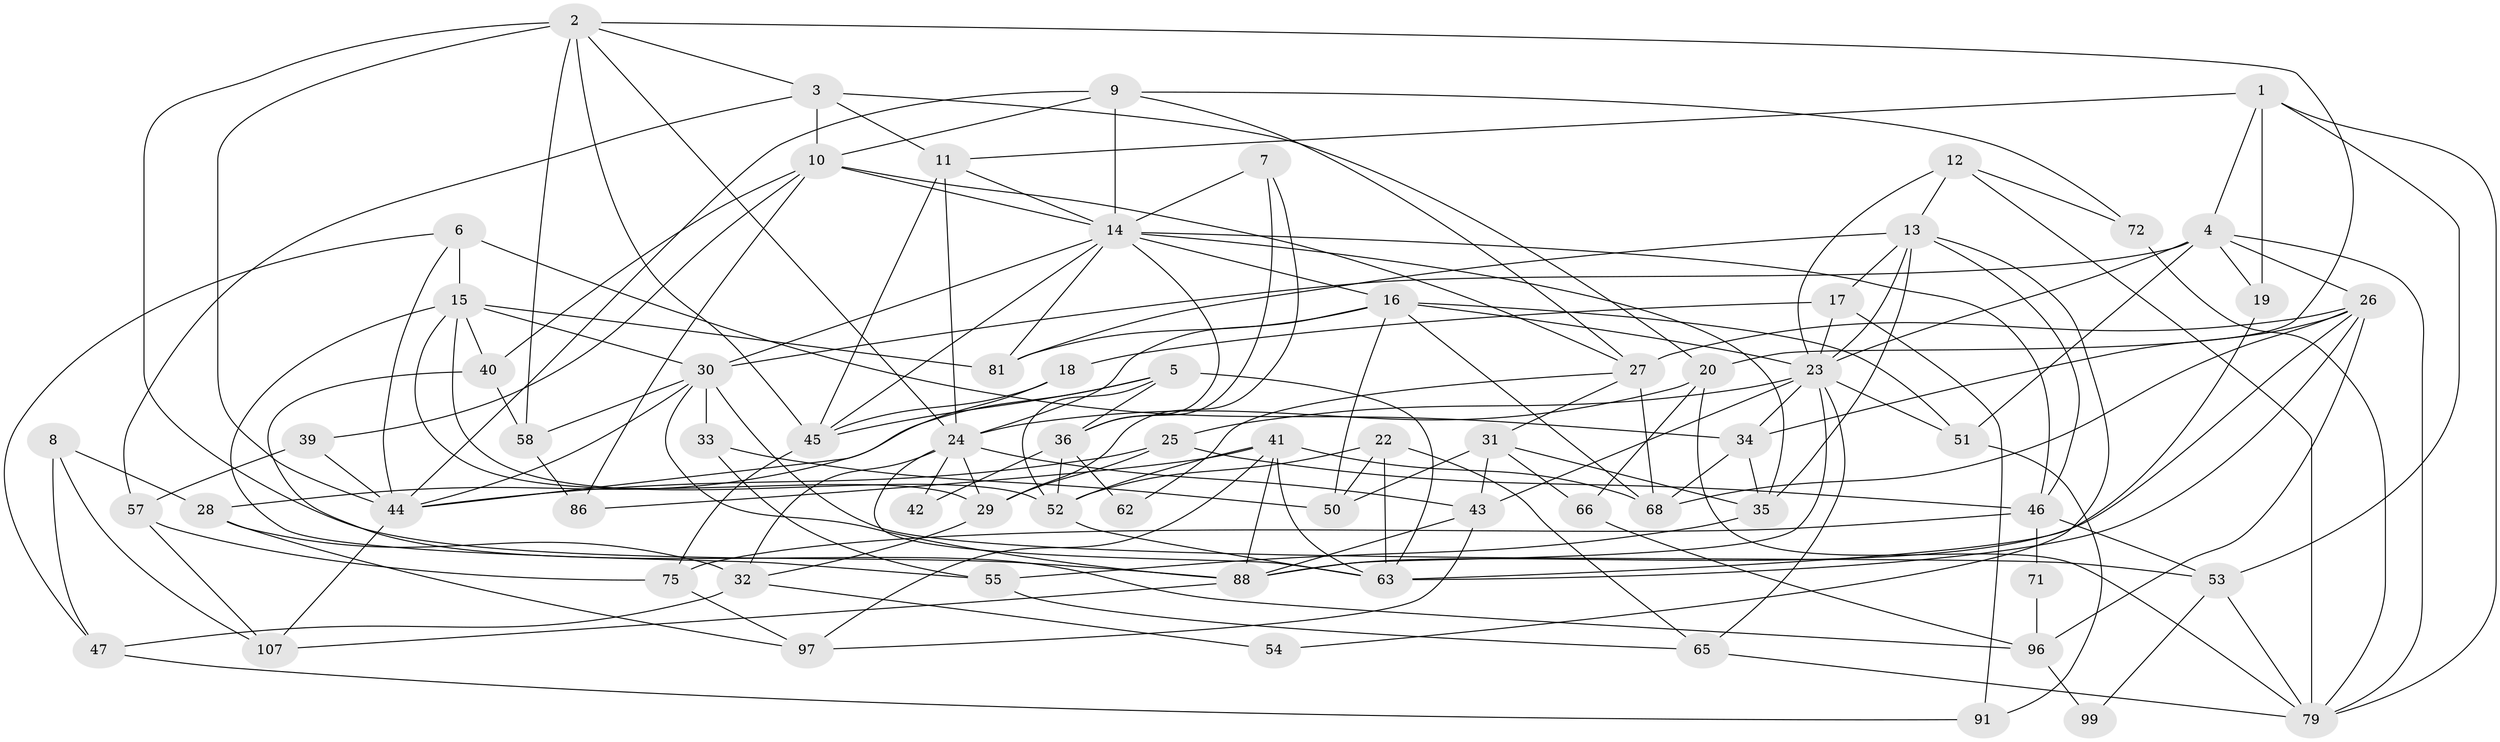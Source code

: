 // original degree distribution, {4: 0.2897196261682243, 5: 0.19626168224299065, 3: 0.27102803738317754, 6: 0.102803738317757, 7: 0.018691588785046728, 8: 0.009345794392523364, 2: 0.11214953271028037}
// Generated by graph-tools (version 1.1) at 2025/41/03/06/25 10:41:52]
// undirected, 69 vertices, 170 edges
graph export_dot {
graph [start="1"]
  node [color=gray90,style=filled];
  1 [super="+76"];
  2 [super="+98"];
  3 [super="+21"];
  4 [super="+83"];
  5;
  6 [super="+87"];
  7;
  8;
  9;
  10 [super="+48"];
  11;
  12 [super="+59"];
  13 [super="+70"];
  14 [super="+92"];
  15 [super="+89"];
  16 [super="+37"];
  17;
  18;
  19;
  20 [super="+82"];
  22;
  23 [super="+73"];
  24 [super="+85"];
  25 [super="+104"];
  26 [super="+78"];
  27 [super="+80"];
  28;
  29 [super="+61"];
  30 [super="+101"];
  31 [super="+38"];
  32;
  33;
  34 [super="+60"];
  35;
  36 [super="+94"];
  39 [super="+49"];
  40 [super="+102"];
  41 [super="+56"];
  42;
  43;
  44 [super="+93"];
  45 [super="+103"];
  46;
  47 [super="+64"];
  50;
  51 [super="+77"];
  52 [super="+74"];
  53 [super="+69"];
  54;
  55;
  57 [super="+105"];
  58 [super="+67"];
  62;
  63 [super="+95"];
  65;
  66;
  68 [super="+84"];
  71;
  72;
  75;
  79 [super="+90"];
  81;
  86;
  88 [super="+106"];
  91;
  96;
  97 [super="+100"];
  99;
  107;
  1 -- 4;
  1 -- 19;
  1 -- 11;
  1 -- 53;
  1 -- 79;
  2 -- 45;
  2 -- 88;
  2 -- 44;
  2 -- 24;
  2 -- 20;
  2 -- 3;
  2 -- 58;
  3 -- 11;
  3 -- 20;
  3 -- 57;
  3 -- 10;
  4 -- 23 [weight=2];
  4 -- 19;
  4 -- 51;
  4 -- 79;
  4 -- 26;
  4 -- 30 [weight=2];
  5 -- 52;
  5 -- 28;
  5 -- 36;
  5 -- 63;
  5 -- 45;
  6 -- 44;
  6 -- 15 [weight=2];
  6 -- 47;
  6 -- 34 [weight=2];
  7 -- 29;
  7 -- 14;
  7 -- 36;
  8 -- 28;
  8 -- 107;
  8 -- 47;
  9 -- 27;
  9 -- 72;
  9 -- 44;
  9 -- 14;
  9 -- 10;
  10 -- 14;
  10 -- 86;
  10 -- 40;
  10 -- 27;
  10 -- 39;
  11 -- 24;
  11 -- 45;
  11 -- 14;
  12 -- 23;
  12 -- 72;
  12 -- 13;
  12 -- 79;
  13 -- 81 [weight=2];
  13 -- 17;
  13 -- 35;
  13 -- 46;
  13 -- 54;
  13 -- 23;
  14 -- 35;
  14 -- 30;
  14 -- 46;
  14 -- 45;
  14 -- 16;
  14 -- 81;
  14 -- 36;
  15 -- 55;
  15 -- 81;
  15 -- 30;
  15 -- 52;
  15 -- 29;
  15 -- 40;
  16 -- 81;
  16 -- 50;
  16 -- 51;
  16 -- 24;
  16 -- 68;
  16 -- 23;
  17 -- 23;
  17 -- 18;
  17 -- 91;
  18 -- 44;
  18 -- 45;
  19 -- 63;
  20 -- 79;
  20 -- 24;
  20 -- 66;
  22 -- 50;
  22 -- 65;
  22 -- 52;
  22 -- 63;
  23 -- 65;
  23 -- 34;
  23 -- 88;
  23 -- 25;
  23 -- 43;
  23 -- 51;
  24 -- 32;
  24 -- 43;
  24 -- 42;
  24 -- 29;
  24 -- 63;
  25 -- 44;
  25 -- 46;
  25 -- 29;
  26 -- 63;
  26 -- 88;
  26 -- 96;
  26 -- 34;
  26 -- 27 [weight=2];
  26 -- 68;
  27 -- 62;
  27 -- 68;
  27 -- 31;
  28 -- 32;
  28 -- 97;
  29 -- 32;
  30 -- 33;
  30 -- 88;
  30 -- 44;
  30 -- 53;
  30 -- 58;
  31 -- 35;
  31 -- 66;
  31 -- 43;
  31 -- 50;
  32 -- 54;
  32 -- 47;
  33 -- 50;
  33 -- 55;
  34 -- 68;
  34 -- 35;
  35 -- 55;
  36 -- 52;
  36 -- 62;
  36 -- 42;
  39 -- 44;
  39 -- 57;
  40 -- 96;
  40 -- 58;
  41 -- 68;
  41 -- 88;
  41 -- 97;
  41 -- 52;
  41 -- 86;
  41 -- 63;
  43 -- 88;
  43 -- 97;
  44 -- 107;
  45 -- 75;
  46 -- 53;
  46 -- 71;
  46 -- 75;
  47 -- 91;
  51 -- 91;
  52 -- 63;
  53 -- 79;
  53 -- 99;
  55 -- 65;
  57 -- 75;
  57 -- 107;
  58 -- 86;
  65 -- 79;
  66 -- 96;
  71 -- 96;
  72 -- 79;
  75 -- 97;
  88 -- 107;
  96 -- 99;
}
